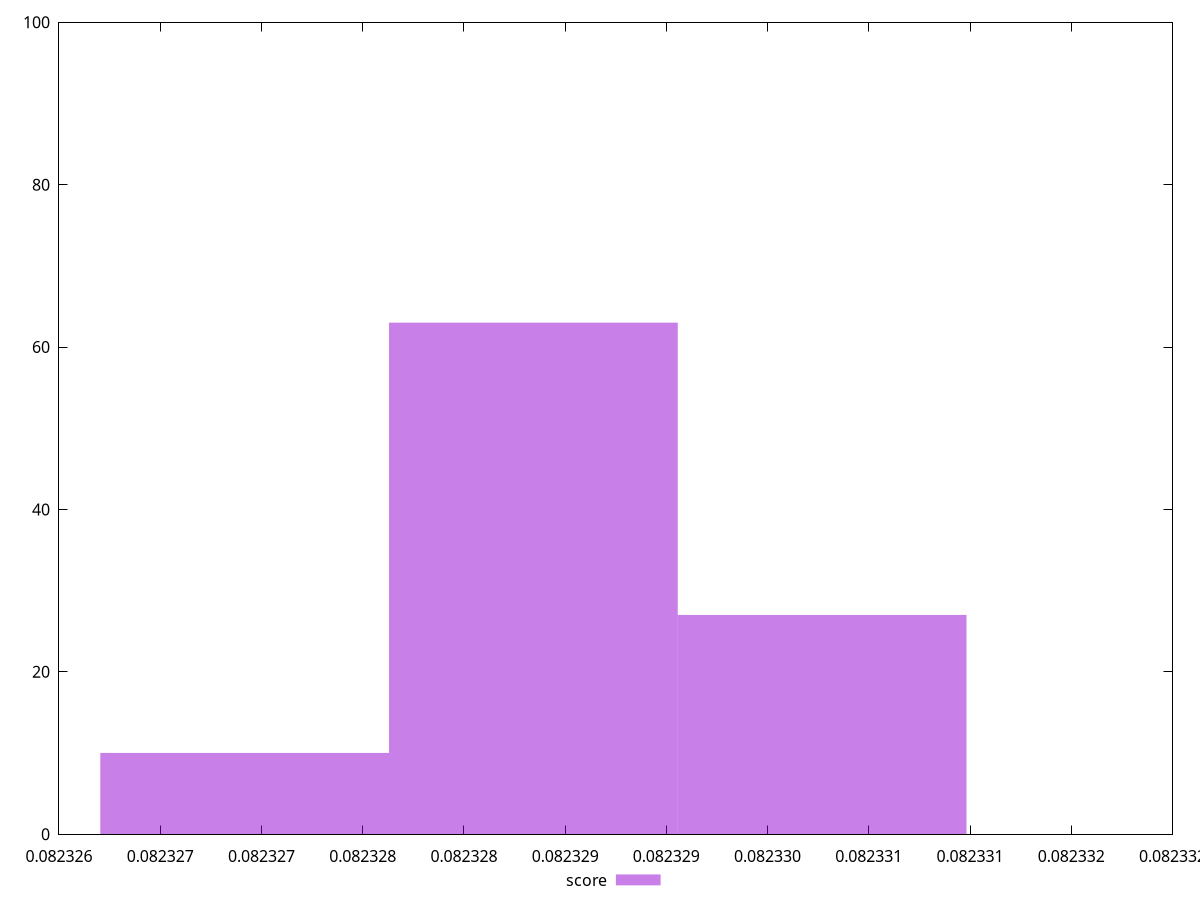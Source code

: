 reset
set terminal svg size 640, 490 enhanced background rgb 'white'
set output "report_00007_2020-12-11T15:55:29.892Z/total-byte-weight/samples/pages+cached+noexternal+nofonts/score/histogram.svg"

$score <<EOF
0.08232884322538524 63
0.08232741704970963 10
0.08233026940106083 27
EOF

set key outside below
set boxwidth 0.0000014261756756004163
set yrange [0:100]
set style fill transparent solid 0.5 noborder

plot \
  $score title "score" with boxes, \


reset